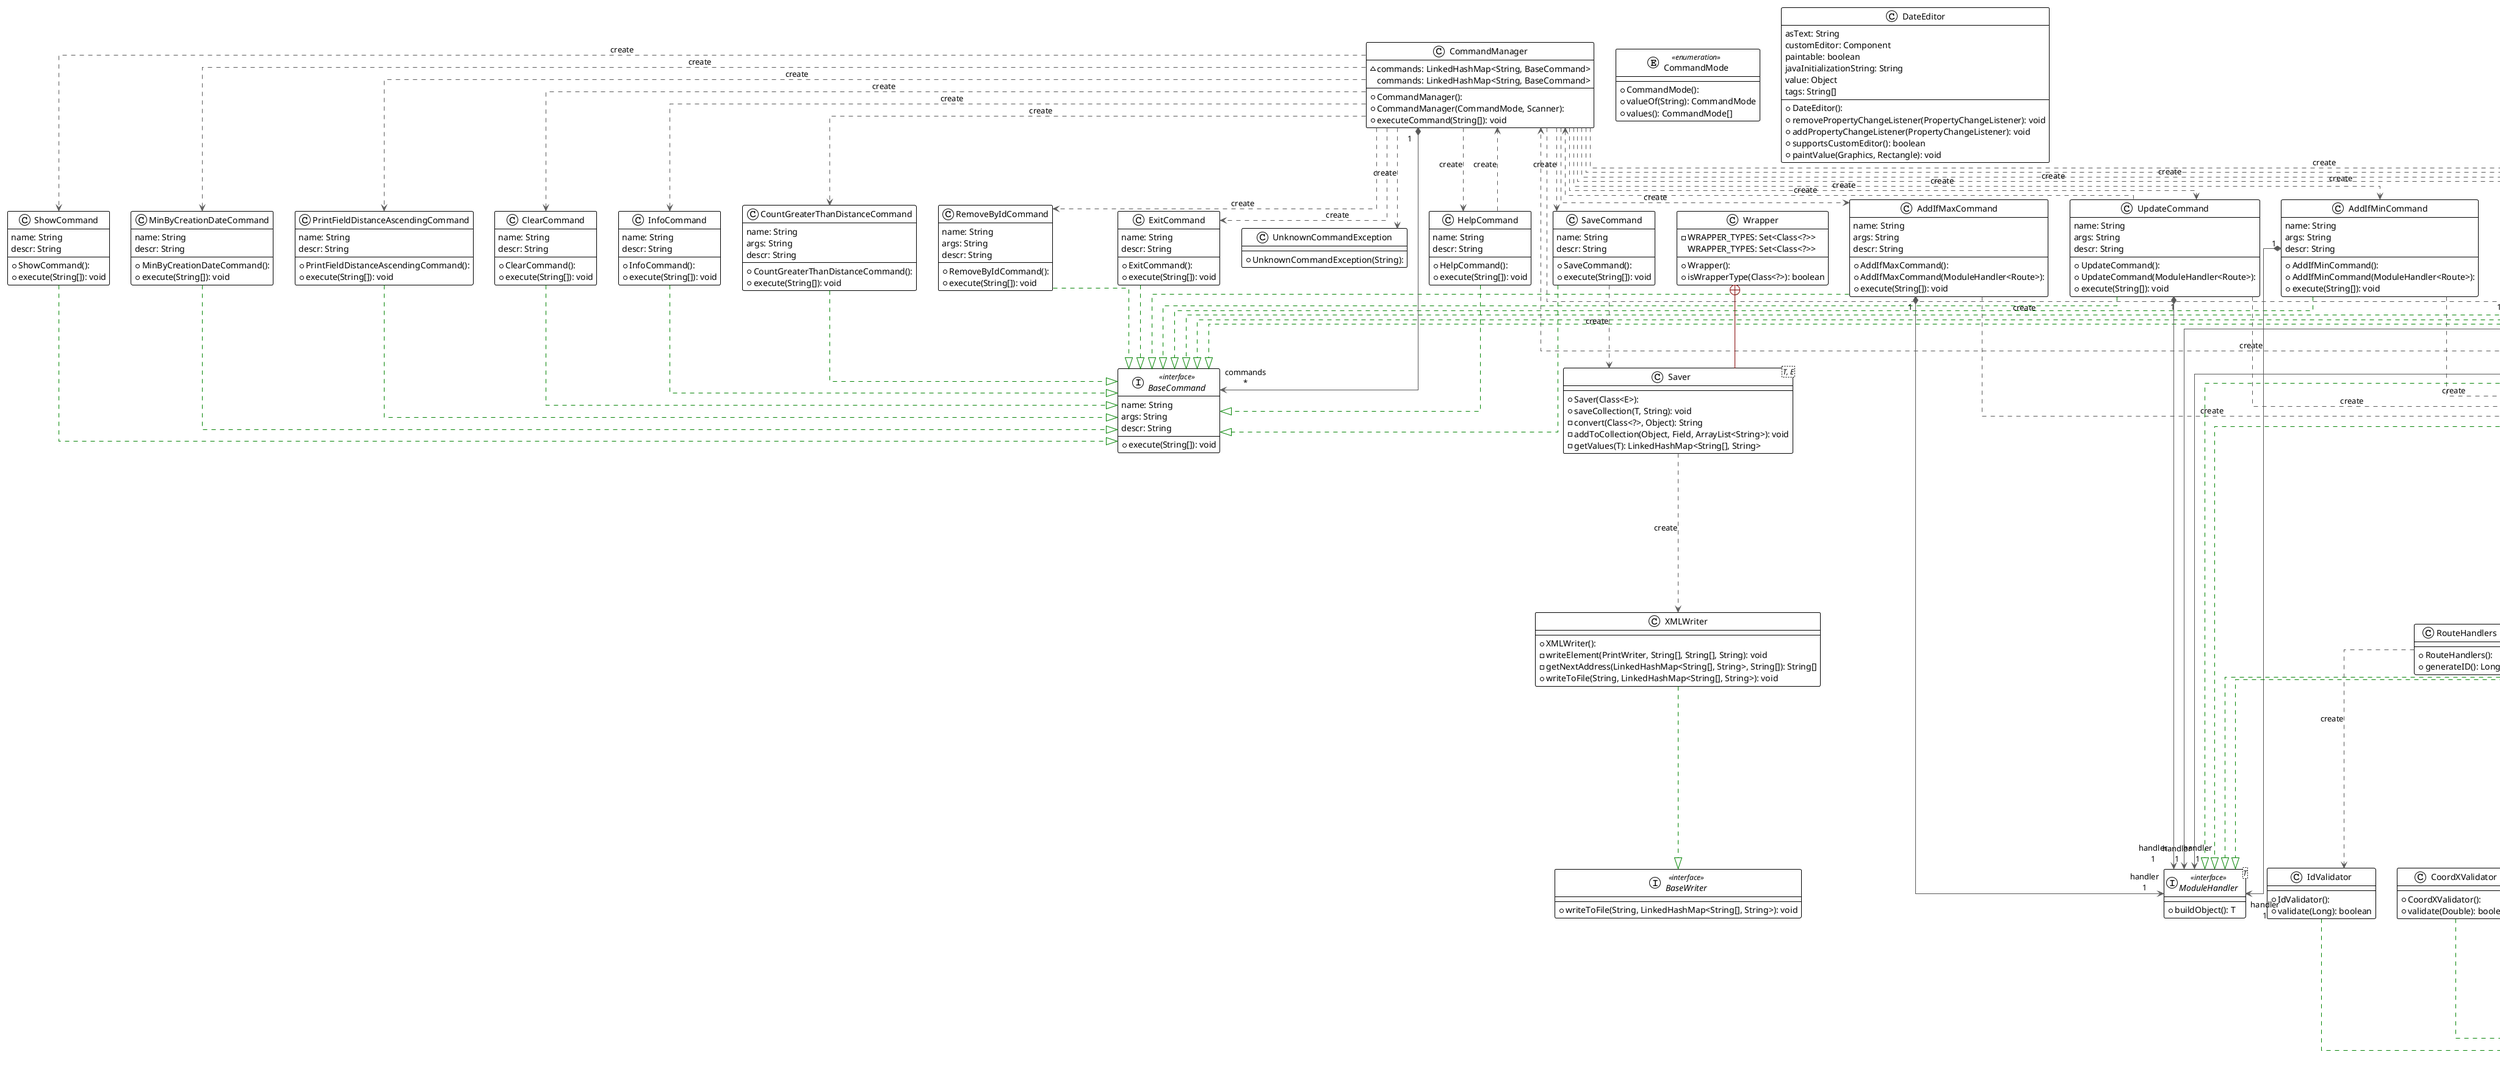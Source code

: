 @startuml

!theme plain
top to bottom direction
skinparam linetype ortho

class AddCommand {
  + AddCommand(): 
  + AddCommand(ModuleHandler<Route>): 
  + execute(String[]): void
   name: String
   args: String
   descr: String
}
class AddIfMaxCommand {
  + AddIfMaxCommand(): 
  + AddIfMaxCommand(ModuleHandler<Route>): 
  + execute(String[]): void
   name: String
   args: String
   descr: String
}
class AddIfMinCommand {
  + AddIfMinCommand(): 
  + AddIfMinCommand(ModuleHandler<Route>): 
  + execute(String[]): void
   name: String
   args: String
   descr: String
}
interface BaseCommand << interface >> {
  + execute(String[]): void
   name: String
   args: String
   descr: String
}
interface BaseReader << interface >> {
  + readFromFile(String): LinkedHashMap<String[], String>
}
interface BaseWriter << interface >> {
  + writeToFile(String, LinkedHashMap<String[], String>): void
}
class ClearCommand {
  + ClearCommand(): 
  + execute(String[]): void
   name: String
   descr: String
}
interface CollectionHandler<T, E> << interface >> {
  + validateElements(): void
  + sort(): void
  + clearCollection(): void
  + addElementToCollection(E): void
   lastElement: E
   firstOrNew: E
   collection: T
   initDate: Date
}
class CommandExecutor {
  + CommandExecutor(): 
  + startExecuting(InputStream, CommandMode): void
}
class CommandManager {
  + CommandManager(): 
  + CommandManager(CommandMode, Scanner): 
  ~ commands: LinkedHashMap<String, BaseCommand>
  + executeCommand(String[]): void
   commands: LinkedHashMap<String, BaseCommand>
}
enum CommandMode << enumeration >> {
  + CommandMode(): 
  + valueOf(String): CommandMode
  + values(): CommandMode[]
}
class CoordXValidator {
  + CoordXValidator(): 
  + validate(Double): boolean
}
class CoordYValidator {
  + CoordYValidator(): 
  + validate(Float): boolean
}
class Coordinates {
  + Coordinates(): 
  - x: double
  - y: Float
  + equals(Object): boolean
  + toString(): String
  + hashCode(): int
   x: double
   y: Float
}
class CoordinatesCLIHandler {
  + CoordinatesCLIHandler(): 
  + buildObject(): Coordinates
}
class CountGreaterThanDistanceCommand {
  + CountGreaterThanDistanceCommand(): 
  + execute(String[]): void
   name: String
   args: String
   descr: String
}
class DateEditor {
  + DateEditor(): 
  + removePropertyChangeListener(PropertyChangeListener): void
  + addPropertyChangeListener(PropertyChangeListener): void
  + supportsCustomEditor(): boolean
  + paintValue(Graphics, Rectangle): void
   asText: String
   customEditor: Component
   paintable: boolean
   javaInitializationString: String
   value: Object
   tags: String[]
}
class DistanceValidator {
  + DistanceValidator(): 
  + validate(Integer): boolean
}
class ExecuteScriptCommand {
  + ExecuteScriptCommand(): 
  - checkRecursion(String, ArrayList<Path>): boolean
  + execute(String[]): void
   name: String
   args: String
   descr: String
}
class ExitCommand {
  + ExitCommand(): 
  + execute(String[]): void
   name: String
   descr: String
}
class HelpCommand {
  + HelpCommand(): 
  + execute(String[]): void
   name: String
   descr: String
}
class IdValidator {
  + IdValidator(): 
  + validate(Long): boolean
}
class InfoCommand {
  + InfoCommand(): 
  + execute(String[]): void
   name: String
   descr: String
}
class Loader<T, E> {
  + Loader(Class<T>, Class<E>): 
  - convert(Class<?>, String): Object
  + loadFromXMLbyEnvKey(String): T
  + loadFromFile(String, BaseReader): T
  - addFieldToElement(String[], String): void
  - setField(Class<?>, String[], int, String, U): void
  - setupConverter(): void
  - fillCollection(LinkedHashMap<String[], String>): void
  + setupConverter(Class<?>, Class<PropertyEditor>): void
  - addObjectToCollection(E): void
  - buildElement(): E
}
class Location {
  + Location(): 
  - z: Long
  - y: Long
  - name: String
  - x: float
  + toString(): String
  + equals(Object): boolean
  + hashCode(): int
   name: String
   x: float
   z: Long
   y: Long
}
class LocationCLIHandler {
  + LocationCLIHandler(): 
  + buildObject(): Location
}
class LocationNameValidator {
  + LocationNameValidator(): 
  + validate(String): boolean
}
class LocationYZValidator {
  + LocationYZValidator(): 
  + validate(Long): boolean
}
class Main {
  + Main(): 
  + main(String[]): void
}
class MinByCreationDateCommand {
  + MinByCreationDateCommand(): 
  + execute(String[]): void
   name: String
   descr: String
}
interface ModuleHandler<T> << interface >> {
  + buildObject(): T
}
class NameValidator {
  + NameValidator(): 
  + validate(String): boolean
}
class PrintFieldDistanceAscendingCommand {
  + PrintFieldDistanceAscendingCommand(): 
  + execute(String[]): void
   name: String
   descr: String
}
class RemoveByIdCommand {
  + RemoveByIdCommand(): 
  + execute(String[]): void
   name: String
   args: String
   descr: String
}
class RemoveGreaterCommand {
  + RemoveGreaterCommand(): 
  + RemoveGreaterCommand(ModuleHandler<Route>): 
  + execute(String[]): void
   name: String
   args: String
   descr: String
}
class Route {
  + Route(): 
  - to: Location
  - coordinates: Coordinates
  - creationDate: Date
  - from: Location
  - id: Long
  - name: String
  - distance: int
  + equals(Object): boolean
  + compareTo(Route): int
  + hashCode(): int
  + toString(): String
   name: String
   coordinates: Coordinates
   to: Location
   distance: int
   id: Long
   from: Location
   creationDate: Date
}
class RouteCLIHandler {
  + RouteCLIHandler(): 
  + buildObject(): Route
}
class RouteComparator {
  + RouteComparator(): 
  + compare(Route, Route): int
}
class RouteHandlers {
  + RouteHandlers(): 
  + generateID(): Long
}
class RouteHashComparator {
  + RouteHashComparator(): 
  + compare(Route, Route): int
}
class RouteNonCLIHandler {
  + RouteNonCLIHandler(Scanner): 
  + buildObject(): Route
  - generateLocation(int, ArrayList<String>): Location
}
class RouteValidator {
  + RouteValidator(): 
  + validate(Route): boolean
}
class RoutesHandler {
  - RoutesHandler(): 
  - initDate: Date
  + validateElements(): void
  + addElementToCollection(Route): void
  + clearCollection(): void
  + sort(): void
   firstOrNew: Route
   instance: RoutesHandler
   collection: HashSet<Route>
   initDate: Date
   lastElement: Route
}
class SaveCommand {
  + SaveCommand(): 
  + execute(String[]): void
   name: String
   descr: String
}
class Saver<T, E> {
  + Saver(Class<E>): 
  + saveCollection(T, String): void
  - convert(Class<?>, Object): String
  - addToCollection(Object, Field, ArrayList<String>): void
  - getValues(T): LinkedHashMap<String[], String>
}
class ShowCommand {
  + ShowCommand(): 
  + execute(String[]): void
   name: String
   descr: String
}
class UnknownCommandException {
  + UnknownCommandException(String): 
}
class UpdateCommand {
  + UpdateCommand(): 
  + UpdateCommand(ModuleHandler<Route>): 
  + execute(String[]): void
   name: String
   args: String
   descr: String
}
interface Validator<T> << interface >> {
  + validate(T): boolean
}
class Wrapper {
  + Wrapper(): 
  - WRAPPER_TYPES: Set<Class<?>>
  + isWrapperType(Class<?>): boolean
   WRAPPER_TYPES: Set<Class<?>>
}
class XMLReader {
  + XMLReader(): 
  + readFromFile(String): LinkedHashMap<String[], String>
  - handleCurrentKeyAndValue(): void
  - pushValue(String[]): void
}
class XMLWriter {
  + XMLWriter(): 
  - writeElement(PrintWriter, String[], String[], String): void
  - getNextAddress(LinkedHashMap<String[], String>, String[]): String[]
  + writeToFile(String, LinkedHashMap<String[], String>): void
}

AddCommand                          -[#008200,dashed]-^  BaseCommand                        
AddCommand                         "1" *-[#595959,plain]-> "handler\n1" ModuleHandler                      
AddCommand                          -[#595959,dashed]->  RouteCLIHandler                    : "«create»"
AddIfMaxCommand                     -[#008200,dashed]-^  BaseCommand                        
AddIfMaxCommand                    "1" *-[#595959,plain]-> "handler\n1" ModuleHandler                      
AddIfMaxCommand                     -[#595959,dashed]->  RouteCLIHandler                    : "«create»"
AddIfMinCommand                     -[#008200,dashed]-^  BaseCommand                        
AddIfMinCommand                    "1" *-[#595959,plain]-> "handler\n1" ModuleHandler                      
AddIfMinCommand                     -[#595959,dashed]->  RouteCLIHandler                    : "«create»"
ClearCommand                        -[#008200,dashed]-^  BaseCommand                        
CommandExecutor                     -[#595959,dashed]->  CommandManager                     : "«create»"
CommandManager                      -[#595959,dashed]->  AddCommand                         : "«create»"
CommandManager                      -[#595959,dashed]->  AddIfMaxCommand                    : "«create»"
CommandManager                      -[#595959,dashed]->  AddIfMinCommand                    : "«create»"
CommandManager                     "1" *-[#595959,plain]-> "commands\n*" BaseCommand                        
CommandManager                      -[#595959,dashed]->  ClearCommand                       : "«create»"
CommandManager                      -[#595959,dashed]->  CountGreaterThanDistanceCommand    : "«create»"
CommandManager                      -[#595959,dashed]->  ExecuteScriptCommand               : "«create»"
CommandManager                      -[#595959,dashed]->  ExitCommand                        : "«create»"
CommandManager                      -[#595959,dashed]->  HelpCommand                        : "«create»"
CommandManager                      -[#595959,dashed]->  InfoCommand                        : "«create»"
CommandManager                      -[#595959,dashed]->  MinByCreationDateCommand           : "«create»"
CommandManager                      -[#595959,dashed]->  PrintFieldDistanceAscendingCommand : "«create»"
CommandManager                      -[#595959,dashed]->  RemoveByIdCommand                  : "«create»"
CommandManager                      -[#595959,dashed]->  RemoveGreaterCommand               : "«create»"
CommandManager                      -[#595959,dashed]->  RouteCLIHandler                    : "«create»"
CommandManager                      -[#595959,dashed]->  RouteNonCLIHandler                 : "«create»"
CommandManager                      -[#595959,dashed]->  SaveCommand                        : "«create»"
CommandManager                      -[#595959,dashed]->  ShowCommand                        : "«create»"
CommandManager                      -[#595959,dashed]->  UnknownCommandException            : "«create»"
CommandManager                      -[#595959,dashed]->  UpdateCommand                      : "«create»"
CoordXValidator                     -[#008200,dashed]-^  Validator                          
CoordYValidator                     -[#008200,dashed]-^  Validator                          
CoordinatesCLIHandler               -[#595959,dashed]->  CoordXValidator                    : "«create»"
CoordinatesCLIHandler               -[#595959,dashed]->  CoordYValidator                    : "«create»"
CoordinatesCLIHandler               -[#595959,dashed]->  Coordinates                        : "«create»"
CoordinatesCLIHandler               -[#008200,dashed]-^  ModuleHandler                      
CountGreaterThanDistanceCommand     -[#008200,dashed]-^  BaseCommand                        
DistanceValidator                   -[#008200,dashed]-^  Validator                          
ExecuteScriptCommand                -[#008200,dashed]-^  BaseCommand                        
ExecuteScriptCommand                -[#595959,dashed]->  CommandExecutor                    : "«create»"
ExitCommand                         -[#008200,dashed]-^  BaseCommand                        
HelpCommand                         -[#008200,dashed]-^  BaseCommand                        
HelpCommand                         -[#595959,dashed]->  CommandManager                     : "«create»"
IdValidator                         -[#008200,dashed]-^  Validator                          
InfoCommand                         -[#008200,dashed]-^  BaseCommand                        
Loader                              -[#595959,dashed]->  XMLReader                          : "«create»"
LocationCLIHandler                  -[#595959,dashed]->  Location                           : "«create»"
LocationCLIHandler                  -[#595959,dashed]->  LocationNameValidator              : "«create»"
LocationCLIHandler                  -[#595959,dashed]->  LocationYZValidator                : "«create»"
LocationCLIHandler                  -[#008200,dashed]-^  ModuleHandler                      
LocationNameValidator               -[#008200,dashed]-^  Validator                          
LocationYZValidator                 -[#008200,dashed]-^  Validator                          
Main                                -[#595959,dashed]->  CommandExecutor                    : "«create»"
Main                                -[#595959,dashed]->  Loader                             : "«create»"
MinByCreationDateCommand            -[#008200,dashed]-^  BaseCommand                        
NameValidator                       -[#008200,dashed]-^  Validator                          
PrintFieldDistanceAscendingCommand  -[#008200,dashed]-^  BaseCommand                        
RemoveByIdCommand                   -[#008200,dashed]-^  BaseCommand                        
RemoveGreaterCommand                -[#008200,dashed]-^  BaseCommand                        
RemoveGreaterCommand               "1" *-[#595959,plain]-> "handler\n1" ModuleHandler                      
RemoveGreaterCommand                -[#595959,dashed]->  RouteCLIHandler                    : "«create»"
RemoveGreaterCommand                -[#595959,dashed]->  RouteHashComparator                : "«create»"
Route                              "1" *-[#595959,plain]-> "coordinates\n1" Coordinates                        
Route                              "1" *-[#595959,plain]-> "from\n1" Location                           
RouteCLIHandler                     -[#595959,dashed]->  CoordinatesCLIHandler              : "«create»"
RouteCLIHandler                     -[#595959,dashed]->  DistanceValidator                  : "«create»"
RouteCLIHandler                     -[#595959,dashed]->  LocationCLIHandler                 : "«create»"
RouteCLIHandler                     -[#008200,dashed]-^  ModuleHandler                      
RouteCLIHandler                     -[#595959,dashed]->  NameValidator                      : "«create»"
RouteCLIHandler                     -[#595959,dashed]->  Route                              : "«create»"
RouteHandlers                       -[#595959,dashed]->  IdValidator                        : "«create»"
RouteNonCLIHandler                  -[#595959,dashed]->  Coordinates                        : "«create»"
RouteNonCLIHandler                  -[#595959,dashed]->  Location                           : "«create»"
RouteNonCLIHandler                  -[#008200,dashed]-^  ModuleHandler                      
RouteNonCLIHandler                  -[#595959,dashed]->  Route                              : "«create»"
RouteNonCLIHandler                  -[#595959,dashed]->  RouteValidator                     : "«create»"
RouteValidator                      -[#595959,dashed]->  CoordXValidator                    : "«create»"
RouteValidator                      -[#595959,dashed]->  CoordYValidator                    : "«create»"
RouteValidator                      -[#595959,dashed]->  DistanceValidator                  : "«create»"
RouteValidator                      -[#595959,dashed]->  LocationNameValidator              : "«create»"
RouteValidator                      -[#595959,dashed]->  LocationYZValidator                : "«create»"
RouteValidator                      -[#595959,dashed]->  NameValidator                      : "«create»"
RouteValidator                      -[#008200,dashed]-^  Validator                          
RoutesHandler                       -[#008200,dashed]-^  CollectionHandler                  
RoutesHandler                       -[#595959,dashed]->  Route                              : "«create»"
RoutesHandler                      "1" *-[#595959,plain]-> "routes\n*" Route                              
RoutesHandler                       -[#595959,dashed]->  RouteComparator                    : "«create»"
RoutesHandler                       -[#595959,dashed]->  RouteValidator                     : "«create»"
SaveCommand                         -[#008200,dashed]-^  BaseCommand                        
SaveCommand                         -[#595959,dashed]->  Saver                              : "«create»"
Saver                               -[#595959,dashed]->  XMLWriter                          : "«create»"
ShowCommand                         -[#008200,dashed]-^  BaseCommand                        
UpdateCommand                       -[#008200,dashed]-^  BaseCommand                        
UpdateCommand                       -[#595959,dashed]->  CommandManager                     : "«create»"
UpdateCommand                      "1" *-[#595959,plain]-> "handler\n1" ModuleHandler                      
UpdateCommand                       -[#595959,dashed]->  RouteCLIHandler                    : "«create»"
Wrapper                             +-[#820000,plain]-  Saver                              
XMLReader                           -[#008200,dashed]-^  BaseReader                         
XMLWriter                           -[#008200,dashed]-^  BaseWriter                         
@enduml
